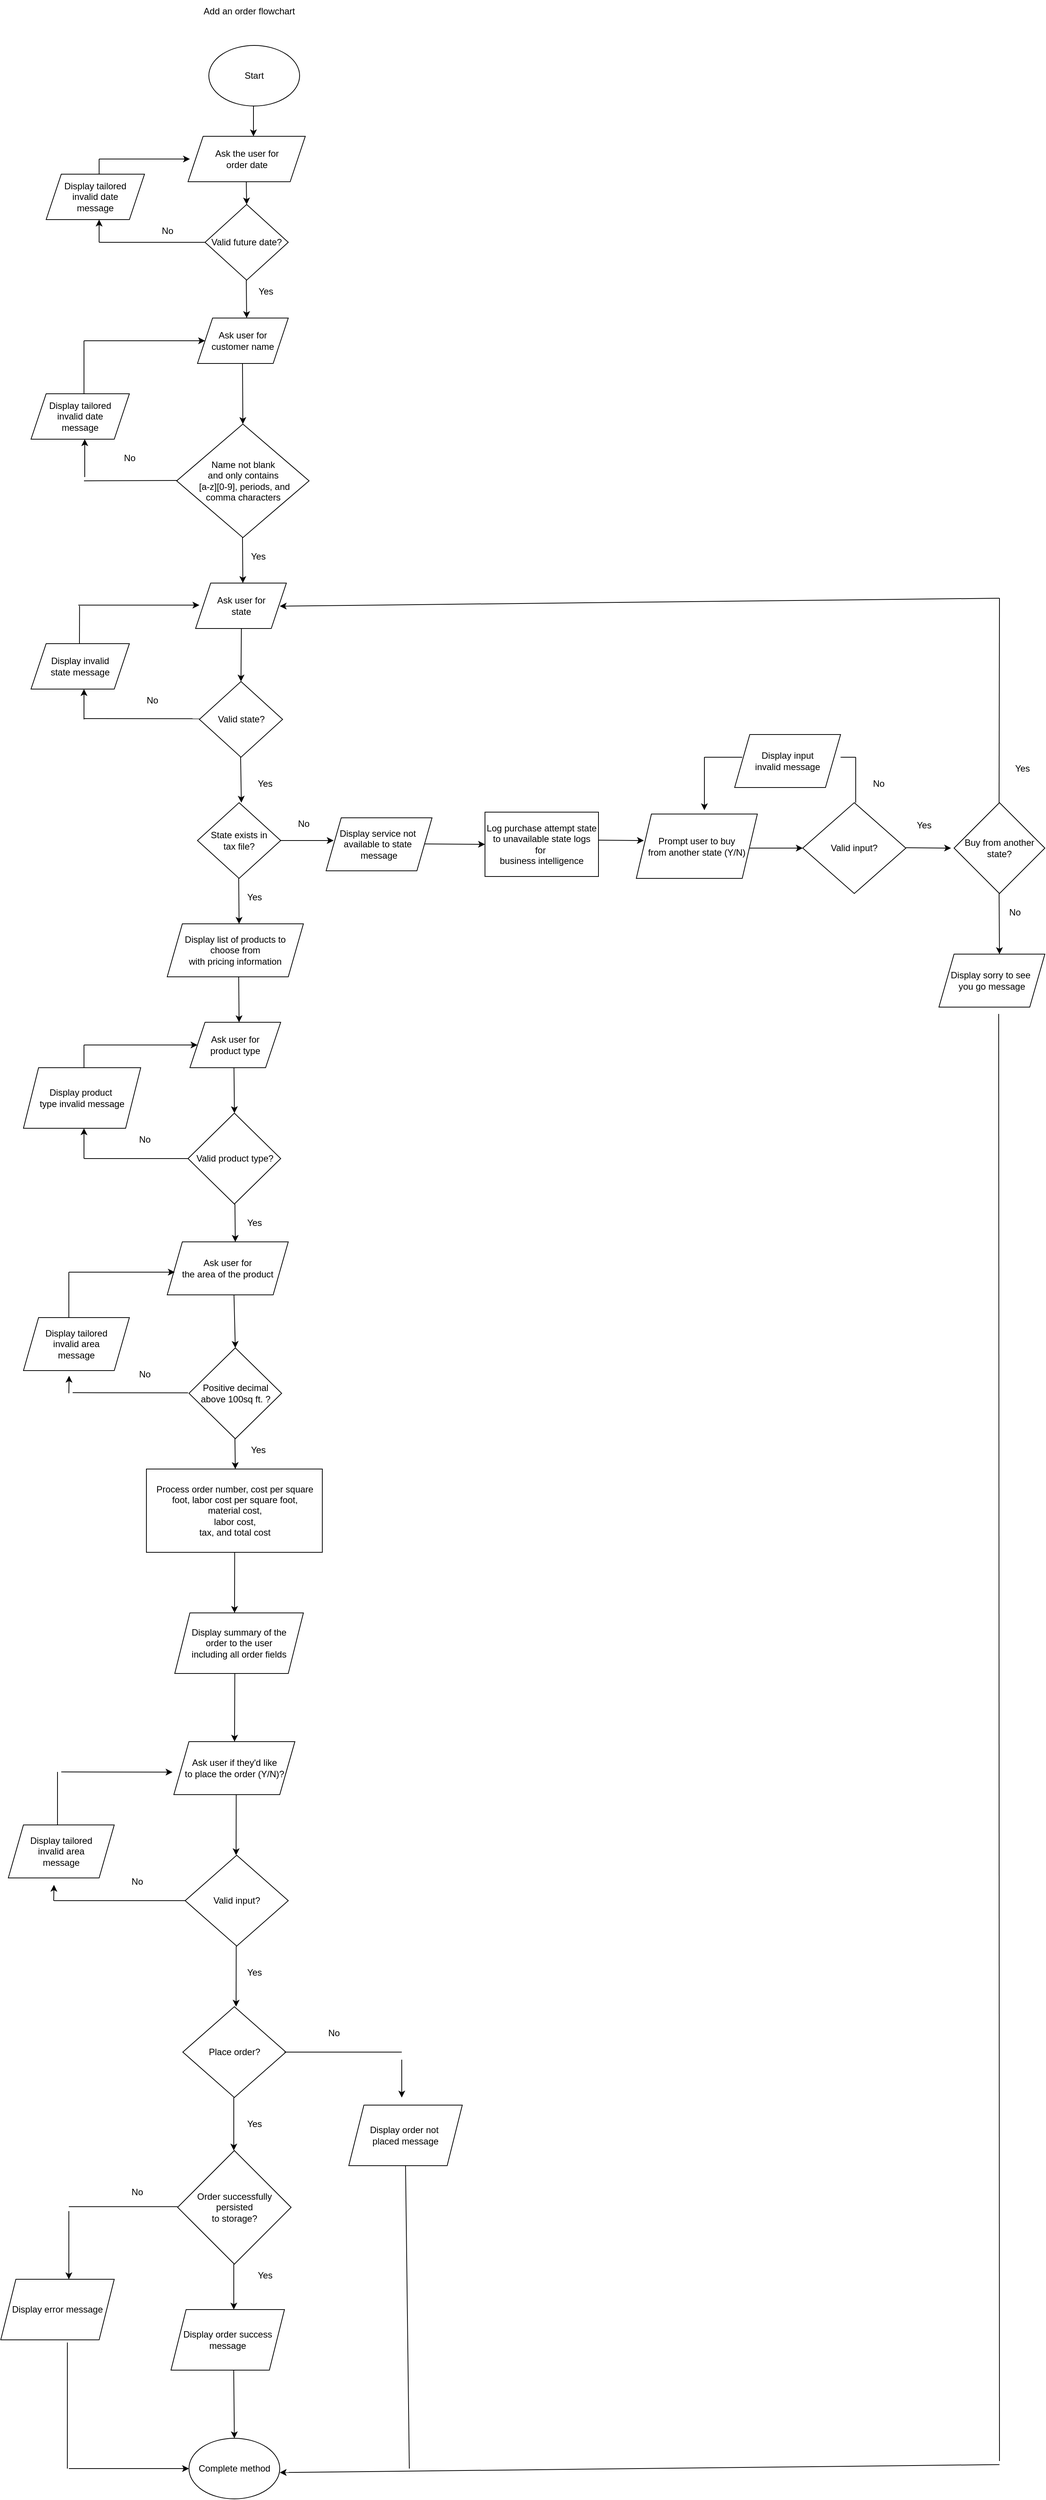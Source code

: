 <mxfile version="20.4.0" type="device"><diagram id="XY3Z_FSk_da82dgJYJ29" name="Page-1"><mxGraphModel dx="1703" dy="562" grid="1" gridSize="10" guides="1" tooltips="1" connect="1" arrows="1" fold="1" page="1" pageScale="1" pageWidth="850" pageHeight="1100" math="0" shadow="0"><root><mxCell id="0"/><mxCell id="1" parent="0"/><mxCell id="H8UbqSoGBRgiaVjpoBLS-1" value="Start" style="ellipse;whiteSpace=wrap;html=1;" parent="1" vertex="1"><mxGeometry x="365" y="160" width="120" height="80" as="geometry"/></mxCell><mxCell id="H8UbqSoGBRgiaVjpoBLS-2" value="Ask the user for &lt;br&gt;order date" style="shape=parallelogram;perimeter=parallelogramPerimeter;whiteSpace=wrap;html=1;fixedSize=1;" parent="1" vertex="1"><mxGeometry x="337.5" y="280" width="155" height="60" as="geometry"/></mxCell><mxCell id="H8UbqSoGBRgiaVjpoBLS-3" value="Valid future date?" style="rhombus;whiteSpace=wrap;html=1;" parent="1" vertex="1"><mxGeometry x="360" y="370" width="110" height="100" as="geometry"/></mxCell><mxCell id="H8UbqSoGBRgiaVjpoBLS-4" value="Display tailored&lt;br&gt;invalid date &lt;br&gt;message" style="shape=parallelogram;perimeter=parallelogramPerimeter;whiteSpace=wrap;html=1;fixedSize=1;" parent="1" vertex="1"><mxGeometry x="150" y="330" width="130" height="60" as="geometry"/></mxCell><mxCell id="H8UbqSoGBRgiaVjpoBLS-6" value="Ask user for &lt;br&gt;customer name" style="shape=parallelogram;perimeter=parallelogramPerimeter;whiteSpace=wrap;html=1;fixedSize=1;" parent="1" vertex="1"><mxGeometry x="350" y="520" width="120" height="60" as="geometry"/></mxCell><mxCell id="H8UbqSoGBRgiaVjpoBLS-9" value="" style="endArrow=classic;html=1;rounded=0;" parent="1" edge="1"><mxGeometry width="50" height="50" relative="1" as="geometry"><mxPoint x="424" y="240" as="sourcePoint"/><mxPoint x="424" y="280" as="targetPoint"/></mxGeometry></mxCell><mxCell id="H8UbqSoGBRgiaVjpoBLS-12" value="" style="endArrow=classic;html=1;rounded=0;" parent="1" edge="1"><mxGeometry width="50" height="50" relative="1" as="geometry"><mxPoint x="414.5" y="340" as="sourcePoint"/><mxPoint x="415" y="370" as="targetPoint"/></mxGeometry></mxCell><mxCell id="H8UbqSoGBRgiaVjpoBLS-13" value="" style="endArrow=classic;html=1;rounded=0;" parent="1" edge="1"><mxGeometry width="50" height="50" relative="1" as="geometry"><mxPoint x="414.5" y="470" as="sourcePoint"/><mxPoint x="415" y="520" as="targetPoint"/></mxGeometry></mxCell><mxCell id="H8UbqSoGBRgiaVjpoBLS-17" value="" style="endArrow=none;html=1;rounded=0;" parent="1" edge="1"><mxGeometry width="50" height="50" relative="1" as="geometry"><mxPoint x="220" y="420" as="sourcePoint"/><mxPoint x="360" y="420" as="targetPoint"/></mxGeometry></mxCell><mxCell id="H8UbqSoGBRgiaVjpoBLS-18" value="" style="endArrow=classic;html=1;rounded=0;" parent="1" edge="1"><mxGeometry width="50" height="50" relative="1" as="geometry"><mxPoint x="220" y="420" as="sourcePoint"/><mxPoint x="220" y="390" as="targetPoint"/></mxGeometry></mxCell><mxCell id="H8UbqSoGBRgiaVjpoBLS-19" value="" style="endArrow=none;html=1;rounded=0;" parent="1" edge="1"><mxGeometry width="50" height="50" relative="1" as="geometry"><mxPoint x="220" y="330" as="sourcePoint"/><mxPoint x="220" y="310" as="targetPoint"/></mxGeometry></mxCell><mxCell id="H8UbqSoGBRgiaVjpoBLS-20" value="" style="endArrow=classic;html=1;rounded=0;" parent="1" edge="1"><mxGeometry width="50" height="50" relative="1" as="geometry"><mxPoint x="220" y="310" as="sourcePoint"/><mxPoint x="340" y="310" as="targetPoint"/></mxGeometry></mxCell><mxCell id="H8UbqSoGBRgiaVjpoBLS-24" value="Yes" style="text;html=1;resizable=0;autosize=1;align=center;verticalAlign=middle;points=[];fillColor=none;strokeColor=none;rounded=0;" parent="1" vertex="1"><mxGeometry x="420" y="470" width="40" height="30" as="geometry"/></mxCell><mxCell id="H8UbqSoGBRgiaVjpoBLS-28" value="No" style="text;html=1;resizable=0;autosize=1;align=center;verticalAlign=middle;points=[];fillColor=none;strokeColor=none;rounded=0;" parent="1" vertex="1"><mxGeometry x="290" y="390" width="40" height="30" as="geometry"/></mxCell><mxCell id="H8UbqSoGBRgiaVjpoBLS-29" value="Add an order flowchart" style="text;html=1;resizable=0;autosize=1;align=center;verticalAlign=middle;points=[];fillColor=none;strokeColor=none;rounded=0;" parent="1" vertex="1"><mxGeometry x="347.5" y="100" width="140" height="30" as="geometry"/></mxCell><mxCell id="JC73mBTenOYnHEEid4eV-1" value="Name not blank &lt;br&gt;and only contains&lt;br&gt;&amp;nbsp;[a-z][0-9], periods, and &lt;br&gt;comma characters" style="rhombus;whiteSpace=wrap;html=1;" vertex="1" parent="1"><mxGeometry x="322.5" y="660" width="175" height="150" as="geometry"/></mxCell><mxCell id="JC73mBTenOYnHEEid4eV-2" value="Display tailored&lt;br&gt;invalid date &lt;br&gt;message" style="shape=parallelogram;perimeter=parallelogramPerimeter;whiteSpace=wrap;html=1;fixedSize=1;" vertex="1" parent="1"><mxGeometry x="130" y="620" width="130" height="60" as="geometry"/></mxCell><mxCell id="JC73mBTenOYnHEEid4eV-204" value="Ask user for &lt;br&gt;state" style="shape=parallelogram;perimeter=parallelogramPerimeter;whiteSpace=wrap;html=1;fixedSize=1;" vertex="1" parent="1"><mxGeometry x="347.5" y="870" width="120" height="60" as="geometry"/></mxCell><mxCell id="JC73mBTenOYnHEEid4eV-205" value="Valid state?" style="rhombus;whiteSpace=wrap;html=1;" vertex="1" parent="1"><mxGeometry x="352.5" y="1000" width="110" height="100" as="geometry"/></mxCell><mxCell id="JC73mBTenOYnHEEid4eV-206" value="Display invalid &lt;br&gt;state message" style="shape=parallelogram;perimeter=parallelogramPerimeter;whiteSpace=wrap;html=1;fixedSize=1;" vertex="1" parent="1"><mxGeometry x="130" y="950" width="130" height="60" as="geometry"/></mxCell><mxCell id="JC73mBTenOYnHEEid4eV-207" value="State exists in &lt;br&gt;tax file?" style="rhombus;whiteSpace=wrap;html=1;" vertex="1" parent="1"><mxGeometry x="350" y="1160" width="110" height="100" as="geometry"/></mxCell><mxCell id="JC73mBTenOYnHEEid4eV-208" value="Ask user for &lt;br&gt;product type" style="shape=parallelogram;perimeter=parallelogramPerimeter;whiteSpace=wrap;html=1;fixedSize=1;" vertex="1" parent="1"><mxGeometry x="340" y="1450" width="120" height="60" as="geometry"/></mxCell><mxCell id="JC73mBTenOYnHEEid4eV-209" value="Display list of products to &lt;br&gt;choose from&lt;br&gt;with pricing information" style="shape=parallelogram;perimeter=parallelogramPerimeter;whiteSpace=wrap;html=1;fixedSize=1;" vertex="1" parent="1"><mxGeometry x="310" y="1320" width="180" height="70" as="geometry"/></mxCell><mxCell id="JC73mBTenOYnHEEid4eV-210" value="Valid product type?" style="rhombus;whiteSpace=wrap;html=1;" vertex="1" parent="1"><mxGeometry x="337.5" y="1570" width="122.5" height="120" as="geometry"/></mxCell><mxCell id="JC73mBTenOYnHEEid4eV-211" value="Ask user for &lt;br&gt;the area of the product" style="shape=parallelogram;perimeter=parallelogramPerimeter;whiteSpace=wrap;html=1;fixedSize=1;" vertex="1" parent="1"><mxGeometry x="310" y="1740" width="160" height="70" as="geometry"/></mxCell><mxCell id="JC73mBTenOYnHEEid4eV-212" value="Positive decimal&lt;br&gt;above 100sq ft. ?" style="rhombus;whiteSpace=wrap;html=1;" vertex="1" parent="1"><mxGeometry x="338.75" y="1880" width="122.5" height="120" as="geometry"/></mxCell><mxCell id="JC73mBTenOYnHEEid4eV-213" value="Display tailored &lt;br&gt;invalid&amp;nbsp;area &lt;br&gt;message" style="shape=parallelogram;perimeter=parallelogramPerimeter;whiteSpace=wrap;html=1;fixedSize=1;" vertex="1" parent="1"><mxGeometry x="120" y="1840" width="140" height="70" as="geometry"/></mxCell><mxCell id="JC73mBTenOYnHEEid4eV-214" value="Process order number, cost per square foot, labor cost per square foot,&lt;br&gt;material cost,&lt;br&gt;labor cost,&lt;br&gt;tax, and total cost" style="rounded=0;whiteSpace=wrap;html=1;" vertex="1" parent="1"><mxGeometry x="282.5" y="2040" width="232.5" height="110" as="geometry"/></mxCell><mxCell id="JC73mBTenOYnHEEid4eV-215" value="Order successfully persisted &lt;br&gt;to storage?" style="rhombus;whiteSpace=wrap;html=1;" vertex="1" parent="1"><mxGeometry x="323.75" y="2940" width="150" height="150" as="geometry"/></mxCell><mxCell id="JC73mBTenOYnHEEid4eV-216" value="Display tailored &lt;br&gt;invalid&amp;nbsp;area &lt;br&gt;message" style="shape=parallelogram;perimeter=parallelogramPerimeter;whiteSpace=wrap;html=1;fixedSize=1;" vertex="1" parent="1"><mxGeometry x="100" y="2510" width="140" height="70" as="geometry"/></mxCell><mxCell id="JC73mBTenOYnHEEid4eV-217" value="Ask user if they'd like &lt;br&gt;to place the order (Y/N)?" style="shape=parallelogram;perimeter=parallelogramPerimeter;whiteSpace=wrap;html=1;fixedSize=1;" vertex="1" parent="1"><mxGeometry x="318.75" y="2400" width="160" height="70" as="geometry"/></mxCell><mxCell id="JC73mBTenOYnHEEid4eV-218" value="Display summary of the &lt;br&gt;order to the user &lt;br&gt;including all order fields" style="shape=parallelogram;perimeter=parallelogramPerimeter;whiteSpace=wrap;html=1;fixedSize=1;" vertex="1" parent="1"><mxGeometry x="320" y="2230" width="170" height="80" as="geometry"/></mxCell><mxCell id="JC73mBTenOYnHEEid4eV-219" value="Valid input?" style="rhombus;whiteSpace=wrap;html=1;" vertex="1" parent="1"><mxGeometry x="333.75" y="2550" width="136.25" height="120" as="geometry"/></mxCell><mxCell id="JC73mBTenOYnHEEid4eV-220" value="Place order?" style="rhombus;whiteSpace=wrap;html=1;" vertex="1" parent="1"><mxGeometry x="330.62" y="2750" width="136.25" height="120" as="geometry"/></mxCell><mxCell id="JC73mBTenOYnHEEid4eV-221" value="Display error message" style="shape=parallelogram;perimeter=parallelogramPerimeter;whiteSpace=wrap;html=1;fixedSize=1;" vertex="1" parent="1"><mxGeometry x="90" y="3110" width="150" height="80" as="geometry"/></mxCell><mxCell id="JC73mBTenOYnHEEid4eV-222" value="Display order success message" style="shape=parallelogram;perimeter=parallelogramPerimeter;whiteSpace=wrap;html=1;fixedSize=1;" vertex="1" parent="1"><mxGeometry x="315" y="3150" width="150" height="80" as="geometry"/></mxCell><mxCell id="JC73mBTenOYnHEEid4eV-223" value="Complete method" style="ellipse;whiteSpace=wrap;html=1;" vertex="1" parent="1"><mxGeometry x="338.75" y="3320" width="120" height="80" as="geometry"/></mxCell><mxCell id="JC73mBTenOYnHEEid4eV-225" value="" style="endArrow=classic;html=1;rounded=0;entryX=0.5;entryY=0;entryDx=0;entryDy=0;" edge="1" parent="1" target="JC73mBTenOYnHEEid4eV-1"><mxGeometry width="50" height="50" relative="1" as="geometry"><mxPoint x="409.5" y="580" as="sourcePoint"/><mxPoint x="410" y="630" as="targetPoint"/></mxGeometry></mxCell><mxCell id="JC73mBTenOYnHEEid4eV-226" value="" style="endArrow=classic;html=1;rounded=0;" edge="1" parent="1"><mxGeometry width="50" height="50" relative="1" as="geometry"><mxPoint x="409.5" y="810" as="sourcePoint"/><mxPoint x="410" y="870" as="targetPoint"/></mxGeometry></mxCell><mxCell id="JC73mBTenOYnHEEid4eV-227" value="" style="endArrow=classic;html=1;rounded=0;entryX=0.5;entryY=0;entryDx=0;entryDy=0;" edge="1" parent="1"><mxGeometry width="50" height="50" relative="1" as="geometry"><mxPoint x="408" y="930" as="sourcePoint"/><mxPoint x="407.5" y="1000" as="targetPoint"/></mxGeometry></mxCell><mxCell id="JC73mBTenOYnHEEid4eV-228" value="" style="endArrow=classic;html=1;rounded=0;" edge="1" parent="1"><mxGeometry width="50" height="50" relative="1" as="geometry"><mxPoint x="407" y="1100" as="sourcePoint"/><mxPoint x="408" y="1160" as="targetPoint"/></mxGeometry></mxCell><mxCell id="JC73mBTenOYnHEEid4eV-229" value="" style="endArrow=classic;html=1;rounded=0;" edge="1" parent="1"><mxGeometry width="50" height="50" relative="1" as="geometry"><mxPoint x="404.5" y="1260" as="sourcePoint"/><mxPoint x="405" y="1320" as="targetPoint"/></mxGeometry></mxCell><mxCell id="JC73mBTenOYnHEEid4eV-230" value="" style="endArrow=classic;html=1;rounded=0;" edge="1" parent="1"><mxGeometry width="50" height="50" relative="1" as="geometry"><mxPoint x="404.5" y="1390" as="sourcePoint"/><mxPoint x="405" y="1450" as="targetPoint"/></mxGeometry></mxCell><mxCell id="JC73mBTenOYnHEEid4eV-231" value="" style="endArrow=classic;html=1;rounded=0;" edge="1" parent="1"><mxGeometry width="50" height="50" relative="1" as="geometry"><mxPoint x="398.24" y="1510" as="sourcePoint"/><mxPoint x="398.86" y="1570" as="targetPoint"/></mxGeometry></mxCell><mxCell id="JC73mBTenOYnHEEid4eV-232" value="" style="endArrow=classic;html=1;rounded=0;" edge="1" parent="1"><mxGeometry width="50" height="50" relative="1" as="geometry"><mxPoint x="399.5" y="1690" as="sourcePoint"/><mxPoint x="400" y="1740" as="targetPoint"/></mxGeometry></mxCell><mxCell id="JC73mBTenOYnHEEid4eV-233" value="" style="endArrow=classic;html=1;rounded=0;entryX=0.5;entryY=0;entryDx=0;entryDy=0;" edge="1" parent="1" target="JC73mBTenOYnHEEid4eV-212"><mxGeometry width="50" height="50" relative="1" as="geometry"><mxPoint x="398.25" y="1810" as="sourcePoint"/><mxPoint x="398.75" y="1860" as="targetPoint"/></mxGeometry></mxCell><mxCell id="JC73mBTenOYnHEEid4eV-234" value="" style="endArrow=classic;html=1;rounded=0;" edge="1" parent="1"><mxGeometry width="50" height="50" relative="1" as="geometry"><mxPoint x="399.5" y="2000" as="sourcePoint"/><mxPoint x="400" y="2040" as="targetPoint"/></mxGeometry></mxCell><mxCell id="JC73mBTenOYnHEEid4eV-235" value="" style="endArrow=none;html=1;rounded=0;" edge="1" parent="1"><mxGeometry width="50" height="50" relative="1" as="geometry"><mxPoint x="200" y="735" as="sourcePoint"/><mxPoint x="323.75" y="734.5" as="targetPoint"/></mxGeometry></mxCell><mxCell id="JC73mBTenOYnHEEid4eV-236" value="" style="endArrow=classic;html=1;rounded=0;" edge="1" parent="1"><mxGeometry width="50" height="50" relative="1" as="geometry"><mxPoint x="200" y="550" as="sourcePoint"/><mxPoint x="360" y="550" as="targetPoint"/></mxGeometry></mxCell><mxCell id="JC73mBTenOYnHEEid4eV-237" value="" style="endArrow=classic;html=1;rounded=0;" edge="1" parent="1"><mxGeometry width="50" height="50" relative="1" as="geometry"><mxPoint x="201" y="730" as="sourcePoint"/><mxPoint x="201" y="680" as="targetPoint"/></mxGeometry></mxCell><mxCell id="JC73mBTenOYnHEEid4eV-238" value="" style="endArrow=none;html=1;rounded=0;" edge="1" parent="1"><mxGeometry width="50" height="50" relative="1" as="geometry"><mxPoint x="200" y="620" as="sourcePoint"/><mxPoint x="200" y="550" as="targetPoint"/></mxGeometry></mxCell><mxCell id="JC73mBTenOYnHEEid4eV-239" value="Display service not&amp;nbsp;&lt;br&gt;available to state&amp;nbsp;&lt;br&gt;message" style="shape=parallelogram;perimeter=parallelogramPerimeter;whiteSpace=wrap;html=1;fixedSize=1;" vertex="1" parent="1"><mxGeometry x="520" y="1180" width="140" height="70" as="geometry"/></mxCell><mxCell id="JC73mBTenOYnHEEid4eV-240" value="Buy from another state?" style="rhombus;whiteSpace=wrap;html=1;" vertex="1" parent="1"><mxGeometry x="1350" y="1160" width="120" height="120" as="geometry"/></mxCell><mxCell id="JC73mBTenOYnHEEid4eV-241" value="Prompt user to buy &lt;br&gt;from another state (Y/N)" style="shape=parallelogram;perimeter=parallelogramPerimeter;whiteSpace=wrap;html=1;fixedSize=1;" vertex="1" parent="1"><mxGeometry x="930" y="1175" width="160" height="85" as="geometry"/></mxCell><mxCell id="JC73mBTenOYnHEEid4eV-242" value="Log purchase attempt state to unavailable state logs for&amp;nbsp;&lt;br&gt;business intelligence" style="rounded=0;whiteSpace=wrap;html=1;" vertex="1" parent="1"><mxGeometry x="730" y="1172.5" width="150" height="85" as="geometry"/></mxCell><mxCell id="JC73mBTenOYnHEEid4eV-243" value="Valid input?" style="rhombus;whiteSpace=wrap;html=1;" vertex="1" parent="1"><mxGeometry x="1150" y="1160" width="136.25" height="120" as="geometry"/></mxCell><mxCell id="JC73mBTenOYnHEEid4eV-244" value="" style="endArrow=classic;html=1;rounded=0;" edge="1" parent="1"><mxGeometry width="50" height="50" relative="1" as="geometry"><mxPoint x="459" y="1210" as="sourcePoint"/><mxPoint x="530" y="1210" as="targetPoint"/></mxGeometry></mxCell><mxCell id="JC73mBTenOYnHEEid4eV-245" value="" style="endArrow=classic;html=1;rounded=0;" edge="1" parent="1"><mxGeometry width="50" height="50" relative="1" as="geometry"><mxPoint x="650" y="1214.5" as="sourcePoint"/><mxPoint x="730" y="1215" as="targetPoint"/></mxGeometry></mxCell><mxCell id="JC73mBTenOYnHEEid4eV-248" value="" style="endArrow=classic;html=1;rounded=0;" edge="1" parent="1"><mxGeometry width="50" height="50" relative="1" as="geometry"><mxPoint x="880" y="1209.5" as="sourcePoint"/><mxPoint x="940" y="1210" as="targetPoint"/></mxGeometry></mxCell><mxCell id="JC73mBTenOYnHEEid4eV-249" value="" style="endArrow=classic;html=1;rounded=0;" edge="1" parent="1"><mxGeometry width="50" height="50" relative="1" as="geometry"><mxPoint x="1080" y="1220" as="sourcePoint"/><mxPoint x="1150" y="1220" as="targetPoint"/></mxGeometry></mxCell><mxCell id="JC73mBTenOYnHEEid4eV-250" value="" style="endArrow=classic;html=1;rounded=0;" edge="1" parent="1"><mxGeometry width="50" height="50" relative="1" as="geometry"><mxPoint x="1286.25" y="1219.5" as="sourcePoint"/><mxPoint x="1346" y="1220" as="targetPoint"/></mxGeometry></mxCell><mxCell id="JC73mBTenOYnHEEid4eV-251" value="" style="endArrow=none;html=1;rounded=0;" edge="1" parent="1"><mxGeometry width="50" height="50" relative="1" as="geometry"><mxPoint x="1220" y="1160" as="sourcePoint"/><mxPoint x="1220" y="1100" as="targetPoint"/></mxGeometry></mxCell><mxCell id="JC73mBTenOYnHEEid4eV-252" value="" style="endArrow=none;html=1;rounded=0;" edge="1" parent="1"><mxGeometry width="50" height="50" relative="1" as="geometry"><mxPoint x="1020" y="1100" as="sourcePoint"/><mxPoint x="1070" y="1100" as="targetPoint"/></mxGeometry></mxCell><mxCell id="JC73mBTenOYnHEEid4eV-255" value="" style="endArrow=classic;html=1;rounded=0;" edge="1" parent="1"><mxGeometry width="50" height="50" relative="1" as="geometry"><mxPoint x="1020" y="1100" as="sourcePoint"/><mxPoint x="1020" y="1170" as="targetPoint"/></mxGeometry></mxCell><mxCell id="JC73mBTenOYnHEEid4eV-256" value="" style="endArrow=none;html=1;rounded=0;" edge="1" parent="1"><mxGeometry width="50" height="50" relative="1" as="geometry"><mxPoint x="1409.5" y="1160" as="sourcePoint"/><mxPoint x="1410" y="890" as="targetPoint"/></mxGeometry></mxCell><mxCell id="JC73mBTenOYnHEEid4eV-257" value="" style="endArrow=classic;html=1;rounded=0;" edge="1" parent="1"><mxGeometry width="50" height="50" relative="1" as="geometry"><mxPoint x="1410" y="890" as="sourcePoint"/><mxPoint x="458.75" y="900.5" as="targetPoint"/></mxGeometry></mxCell><mxCell id="JC73mBTenOYnHEEid4eV-258" value="" style="endArrow=none;html=1;rounded=0;entryX=0.564;entryY=1.129;entryDx=0;entryDy=0;entryPerimeter=0;" edge="1" parent="1" target="JC73mBTenOYnHEEid4eV-260"><mxGeometry width="50" height="50" relative="1" as="geometry"><mxPoint x="1410" y="3350" as="sourcePoint"/><mxPoint x="1410" y="1530" as="targetPoint"/></mxGeometry></mxCell><mxCell id="JC73mBTenOYnHEEid4eV-259" value="" style="endArrow=classic;html=1;rounded=0;" edge="1" parent="1"><mxGeometry width="50" height="50" relative="1" as="geometry"><mxPoint x="1410" y="3354.75" as="sourcePoint"/><mxPoint x="458.75" y="3365.25" as="targetPoint"/></mxGeometry></mxCell><mxCell id="JC73mBTenOYnHEEid4eV-260" value="Display sorry to see&amp;nbsp;&lt;br&gt;you go message" style="shape=parallelogram;perimeter=parallelogramPerimeter;whiteSpace=wrap;html=1;fixedSize=1;" vertex="1" parent="1"><mxGeometry x="1330" y="1360" width="140" height="70" as="geometry"/></mxCell><mxCell id="JC73mBTenOYnHEEid4eV-262" value="" style="endArrow=classic;html=1;rounded=0;" edge="1" parent="1"><mxGeometry width="50" height="50" relative="1" as="geometry"><mxPoint x="1409.5" y="1280" as="sourcePoint"/><mxPoint x="1410" y="1360" as="targetPoint"/></mxGeometry></mxCell><mxCell id="JC73mBTenOYnHEEid4eV-263" value="" style="endArrow=classic;html=1;rounded=0;" edge="1" parent="1"><mxGeometry width="50" height="50" relative="1" as="geometry"><mxPoint x="399.17" y="2150" as="sourcePoint"/><mxPoint x="399" y="2230" as="targetPoint"/></mxGeometry></mxCell><mxCell id="JC73mBTenOYnHEEid4eV-266" value="" style="endArrow=classic;html=1;rounded=0;" edge="1" parent="1"><mxGeometry width="50" height="50" relative="1" as="geometry"><mxPoint x="399.34" y="2310" as="sourcePoint"/><mxPoint x="399" y="2400" as="targetPoint"/></mxGeometry></mxCell><mxCell id="JC73mBTenOYnHEEid4eV-268" value="" style="endArrow=classic;html=1;rounded=0;" edge="1" parent="1"><mxGeometry width="50" height="50" relative="1" as="geometry"><mxPoint x="401.21" y="2470" as="sourcePoint"/><mxPoint x="401.04" y="2550" as="targetPoint"/></mxGeometry></mxCell><mxCell id="JC73mBTenOYnHEEid4eV-269" value="" style="endArrow=classic;html=1;rounded=0;" edge="1" parent="1"><mxGeometry width="50" height="50" relative="1" as="geometry"><mxPoint x="401.21" y="2670" as="sourcePoint"/><mxPoint x="401.04" y="2750" as="targetPoint"/></mxGeometry></mxCell><mxCell id="JC73mBTenOYnHEEid4eV-271" value="" style="endArrow=classic;html=1;rounded=0;" edge="1" parent="1"><mxGeometry width="50" height="50" relative="1" as="geometry"><mxPoint x="398" y="2870" as="sourcePoint"/><mxPoint x="398" y="2940" as="targetPoint"/></mxGeometry></mxCell><mxCell id="JC73mBTenOYnHEEid4eV-272" value="" style="endArrow=classic;html=1;rounded=0;" edge="1" parent="1"><mxGeometry width="50" height="50" relative="1" as="geometry"><mxPoint x="398" y="3090" as="sourcePoint"/><mxPoint x="398" y="3150" as="targetPoint"/></mxGeometry></mxCell><mxCell id="JC73mBTenOYnHEEid4eV-274" value="" style="endArrow=classic;html=1;rounded=0;entryX=0.5;entryY=0;entryDx=0;entryDy=0;" edge="1" parent="1" target="JC73mBTenOYnHEEid4eV-223"><mxGeometry width="50" height="50" relative="1" as="geometry"><mxPoint x="397.91" y="3230" as="sourcePoint"/><mxPoint x="397.91" y="3290" as="targetPoint"/></mxGeometry></mxCell><mxCell id="JC73mBTenOYnHEEid4eV-275" value="" style="endArrow=none;html=1;rounded=0;" edge="1" parent="1"><mxGeometry width="50" height="50" relative="1" as="geometry"><mxPoint x="200" y="1049" as="sourcePoint"/><mxPoint x="352.5" y="1049.17" as="targetPoint"/></mxGeometry></mxCell><mxCell id="JC73mBTenOYnHEEid4eV-276" value="" style="endArrow=classic;html=1;rounded=0;" edge="1" parent="1"><mxGeometry width="50" height="50" relative="1" as="geometry"><mxPoint x="200" y="1050" as="sourcePoint"/><mxPoint x="200.0" y="1010" as="targetPoint"/></mxGeometry></mxCell><mxCell id="JC73mBTenOYnHEEid4eV-277" value="" style="endArrow=classic;html=1;rounded=0;" edge="1" parent="1"><mxGeometry width="50" height="50" relative="1" as="geometry"><mxPoint x="192.5" y="899.17" as="sourcePoint"/><mxPoint x="352.5" y="899.17" as="targetPoint"/></mxGeometry></mxCell><mxCell id="JC73mBTenOYnHEEid4eV-278" value="" style="endArrow=none;html=1;rounded=0;" edge="1" parent="1"><mxGeometry width="50" height="50" relative="1" as="geometry"><mxPoint x="194" y="950" as="sourcePoint"/><mxPoint x="194.17" y="900" as="targetPoint"/></mxGeometry></mxCell><mxCell id="JC73mBTenOYnHEEid4eV-279" value="" style="endArrow=none;html=1;rounded=0;" edge="1" parent="1"><mxGeometry width="50" height="50" relative="1" as="geometry"><mxPoint x="185" y="1939.17" as="sourcePoint"/><mxPoint x="337.5" y="1939.34" as="targetPoint"/></mxGeometry></mxCell><mxCell id="JC73mBTenOYnHEEid4eV-281" value="" style="endArrow=classic;html=1;rounded=0;entryX=0.431;entryY=1.098;entryDx=0;entryDy=0;entryPerimeter=0;" edge="1" parent="1" target="JC73mBTenOYnHEEid4eV-213"><mxGeometry width="50" height="50" relative="1" as="geometry"><mxPoint x="180" y="1940" as="sourcePoint"/><mxPoint x="230" y="1890" as="targetPoint"/></mxGeometry></mxCell><mxCell id="JC73mBTenOYnHEEid4eV-282" value="" style="endArrow=none;html=1;rounded=0;" edge="1" parent="1"><mxGeometry width="50" height="50" relative="1" as="geometry"><mxPoint x="180" y="1840" as="sourcePoint"/><mxPoint x="180" y="1780" as="targetPoint"/></mxGeometry></mxCell><mxCell id="JC73mBTenOYnHEEid4eV-283" value="" style="endArrow=classic;html=1;rounded=0;" edge="1" parent="1"><mxGeometry width="50" height="50" relative="1" as="geometry"><mxPoint x="180" y="1780" as="sourcePoint"/><mxPoint x="320" y="1780" as="targetPoint"/></mxGeometry></mxCell><mxCell id="JC73mBTenOYnHEEid4eV-284" value="" style="endArrow=none;html=1;rounded=0;entryX=0;entryY=0.5;entryDx=0;entryDy=0;" edge="1" parent="1" target="JC73mBTenOYnHEEid4eV-219"><mxGeometry width="50" height="50" relative="1" as="geometry"><mxPoint x="160" y="2610" as="sourcePoint"/><mxPoint x="710" y="2590" as="targetPoint"/></mxGeometry></mxCell><mxCell id="JC73mBTenOYnHEEid4eV-285" value="" style="endArrow=classic;html=1;rounded=0;entryX=0.431;entryY=1.13;entryDx=0;entryDy=0;entryPerimeter=0;" edge="1" parent="1" target="JC73mBTenOYnHEEid4eV-216"><mxGeometry width="50" height="50" relative="1" as="geometry"><mxPoint x="160" y="2610" as="sourcePoint"/><mxPoint x="700" y="2530" as="targetPoint"/></mxGeometry></mxCell><mxCell id="JC73mBTenOYnHEEid4eV-286" value="" style="endArrow=none;html=1;rounded=0;" edge="1" parent="1"><mxGeometry width="50" height="50" relative="1" as="geometry"><mxPoint x="165" y="2510" as="sourcePoint"/><mxPoint x="165" y="2440" as="targetPoint"/></mxGeometry></mxCell><mxCell id="JC73mBTenOYnHEEid4eV-287" value="" style="endArrow=classic;html=1;rounded=0;entryX=-0.011;entryY=0.575;entryDx=0;entryDy=0;entryPerimeter=0;" edge="1" parent="1" target="JC73mBTenOYnHEEid4eV-217"><mxGeometry width="50" height="50" relative="1" as="geometry"><mxPoint x="170" y="2440" as="sourcePoint"/><mxPoint x="330" y="2440" as="targetPoint"/></mxGeometry></mxCell><mxCell id="JC73mBTenOYnHEEid4eV-288" value="" style="endArrow=none;html=1;rounded=0;" edge="1" parent="1"><mxGeometry width="50" height="50" relative="1" as="geometry"><mxPoint x="323.75" y="3014.17" as="sourcePoint"/><mxPoint x="180" y="3014.17" as="targetPoint"/></mxGeometry></mxCell><mxCell id="JC73mBTenOYnHEEid4eV-292" value="Yes" style="text;html=1;resizable=0;autosize=1;align=center;verticalAlign=middle;points=[];fillColor=none;strokeColor=none;rounded=0;" vertex="1" parent="1"><mxGeometry x="410" y="820" width="40" height="30" as="geometry"/></mxCell><mxCell id="JC73mBTenOYnHEEid4eV-293" value="No" style="text;html=1;resizable=0;autosize=1;align=center;verticalAlign=middle;points=[];fillColor=none;strokeColor=none;rounded=0;" vertex="1" parent="1"><mxGeometry x="240" y="690" width="40" height="30" as="geometry"/></mxCell><mxCell id="JC73mBTenOYnHEEid4eV-294" value="Yes" style="text;html=1;resizable=0;autosize=1;align=center;verticalAlign=middle;points=[];fillColor=none;strokeColor=none;rounded=0;" vertex="1" parent="1"><mxGeometry x="418.75" y="1120" width="40" height="30" as="geometry"/></mxCell><mxCell id="JC73mBTenOYnHEEid4eV-300" value="No" style="text;html=1;resizable=0;autosize=1;align=center;verticalAlign=middle;points=[];fillColor=none;strokeColor=none;rounded=0;" vertex="1" parent="1"><mxGeometry x="270" y="1010" width="40" height="30" as="geometry"/></mxCell><mxCell id="JC73mBTenOYnHEEid4eV-302" value="Yes" style="text;html=1;resizable=0;autosize=1;align=center;verticalAlign=middle;points=[];fillColor=none;strokeColor=none;rounded=0;" vertex="1" parent="1"><mxGeometry x="405" y="1270" width="40" height="30" as="geometry"/></mxCell><mxCell id="JC73mBTenOYnHEEid4eV-303" value="No" style="text;html=1;resizable=0;autosize=1;align=center;verticalAlign=middle;points=[];fillColor=none;strokeColor=none;rounded=0;" vertex="1" parent="1"><mxGeometry x="470" y="1172.5" width="40" height="30" as="geometry"/></mxCell><mxCell id="JC73mBTenOYnHEEid4eV-305" value="Yes" style="text;html=1;resizable=0;autosize=1;align=center;verticalAlign=middle;points=[];fillColor=none;strokeColor=none;rounded=0;" vertex="1" parent="1"><mxGeometry x="1290" y="1175" width="40" height="30" as="geometry"/></mxCell><mxCell id="JC73mBTenOYnHEEid4eV-306" value="No" style="text;html=1;resizable=0;autosize=1;align=center;verticalAlign=middle;points=[];fillColor=none;strokeColor=none;rounded=0;" vertex="1" parent="1"><mxGeometry x="1230" y="1120" width="40" height="30" as="geometry"/></mxCell><mxCell id="JC73mBTenOYnHEEid4eV-307" value="Yes" style="text;html=1;resizable=0;autosize=1;align=center;verticalAlign=middle;points=[];fillColor=none;strokeColor=none;rounded=0;" vertex="1" parent="1"><mxGeometry x="1420" y="1100" width="40" height="30" as="geometry"/></mxCell><mxCell id="JC73mBTenOYnHEEid4eV-308" value="No" style="text;html=1;resizable=0;autosize=1;align=center;verticalAlign=middle;points=[];fillColor=none;strokeColor=none;rounded=0;" vertex="1" parent="1"><mxGeometry x="1410" y="1290" width="40" height="30" as="geometry"/></mxCell><mxCell id="JC73mBTenOYnHEEid4eV-309" value="Yes" style="text;html=1;resizable=0;autosize=1;align=center;verticalAlign=middle;points=[];fillColor=none;strokeColor=none;rounded=0;" vertex="1" parent="1"><mxGeometry x="405" y="1700" width="40" height="30" as="geometry"/></mxCell><mxCell id="JC73mBTenOYnHEEid4eV-310" value="Yes" style="text;html=1;resizable=0;autosize=1;align=center;verticalAlign=middle;points=[];fillColor=none;strokeColor=none;rounded=0;" vertex="1" parent="1"><mxGeometry x="410" y="2000" width="40" height="30" as="geometry"/></mxCell><mxCell id="JC73mBTenOYnHEEid4eV-311" value="No" style="text;html=1;resizable=0;autosize=1;align=center;verticalAlign=middle;points=[];fillColor=none;strokeColor=none;rounded=0;" vertex="1" parent="1"><mxGeometry x="260" y="1900" width="40" height="30" as="geometry"/></mxCell><mxCell id="JC73mBTenOYnHEEid4eV-312" value="Yes" style="text;html=1;resizable=0;autosize=1;align=center;verticalAlign=middle;points=[];fillColor=none;strokeColor=none;rounded=0;" vertex="1" parent="1"><mxGeometry x="405" y="2690" width="40" height="30" as="geometry"/></mxCell><mxCell id="JC73mBTenOYnHEEid4eV-313" value="No" style="text;html=1;resizable=0;autosize=1;align=center;verticalAlign=middle;points=[];fillColor=none;strokeColor=none;rounded=0;" vertex="1" parent="1"><mxGeometry x="250" y="2570" width="40" height="30" as="geometry"/></mxCell><mxCell id="JC73mBTenOYnHEEid4eV-314" value="Yes" style="text;html=1;resizable=0;autosize=1;align=center;verticalAlign=middle;points=[];fillColor=none;strokeColor=none;rounded=0;" vertex="1" parent="1"><mxGeometry x="405" y="2890" width="40" height="30" as="geometry"/></mxCell><mxCell id="JC73mBTenOYnHEEid4eV-315" value="Yes" style="text;html=1;resizable=0;autosize=1;align=center;verticalAlign=middle;points=[];fillColor=none;strokeColor=none;rounded=0;" vertex="1" parent="1"><mxGeometry x="418.75" y="3090" width="40" height="30" as="geometry"/></mxCell><mxCell id="JC73mBTenOYnHEEid4eV-316" value="No" style="text;html=1;resizable=0;autosize=1;align=center;verticalAlign=middle;points=[];fillColor=none;strokeColor=none;rounded=0;" vertex="1" parent="1"><mxGeometry x="250" y="2980" width="40" height="30" as="geometry"/></mxCell><mxCell id="JC73mBTenOYnHEEid4eV-317" value="" style="endArrow=none;html=1;rounded=0;" edge="1" parent="1"><mxGeometry width="50" height="50" relative="1" as="geometry"><mxPoint x="465" y="2810" as="sourcePoint"/><mxPoint x="620" y="2810" as="targetPoint"/></mxGeometry></mxCell><mxCell id="JC73mBTenOYnHEEid4eV-318" value="Display order not&amp;nbsp;&lt;br&gt;placed message" style="shape=parallelogram;perimeter=parallelogramPerimeter;whiteSpace=wrap;html=1;fixedSize=1;" vertex="1" parent="1"><mxGeometry x="550" y="2880" width="150" height="80" as="geometry"/></mxCell><mxCell id="JC73mBTenOYnHEEid4eV-319" value="" style="endArrow=classic;html=1;rounded=0;" edge="1" parent="1"><mxGeometry width="50" height="50" relative="1" as="geometry"><mxPoint x="620" y="2820" as="sourcePoint"/><mxPoint x="620" y="2870" as="targetPoint"/></mxGeometry></mxCell><mxCell id="JC73mBTenOYnHEEid4eV-321" value="" style="endArrow=none;html=1;rounded=0;entryX=0.5;entryY=1;entryDx=0;entryDy=0;" edge="1" parent="1" target="JC73mBTenOYnHEEid4eV-318"><mxGeometry width="50" height="50" relative="1" as="geometry"><mxPoint x="630" y="3360" as="sourcePoint"/><mxPoint x="510" y="3160" as="targetPoint"/></mxGeometry></mxCell><mxCell id="JC73mBTenOYnHEEid4eV-322" value="Display product&amp;nbsp;&lt;br&gt;type invalid message" style="shape=parallelogram;perimeter=parallelogramPerimeter;whiteSpace=wrap;html=1;fixedSize=1;" vertex="1" parent="1"><mxGeometry x="120" y="1510" width="155" height="80" as="geometry"/></mxCell><mxCell id="JC73mBTenOYnHEEid4eV-323" value="" style="endArrow=none;html=1;rounded=0;entryX=0;entryY=0.5;entryDx=0;entryDy=0;" edge="1" parent="1" target="JC73mBTenOYnHEEid4eV-210"><mxGeometry width="50" height="50" relative="1" as="geometry"><mxPoint x="200" y="1630" as="sourcePoint"/><mxPoint x="510" y="1640" as="targetPoint"/></mxGeometry></mxCell><mxCell id="JC73mBTenOYnHEEid4eV-324" value="" style="endArrow=classic;html=1;rounded=0;" edge="1" parent="1"><mxGeometry width="50" height="50" relative="1" as="geometry"><mxPoint x="200" y="1630" as="sourcePoint"/><mxPoint x="200" y="1590" as="targetPoint"/></mxGeometry></mxCell><mxCell id="JC73mBTenOYnHEEid4eV-325" value="" style="endArrow=none;html=1;rounded=0;" edge="1" parent="1"><mxGeometry width="50" height="50" relative="1" as="geometry"><mxPoint x="200" y="1510" as="sourcePoint"/><mxPoint x="200" y="1480" as="targetPoint"/></mxGeometry></mxCell><mxCell id="JC73mBTenOYnHEEid4eV-326" value="" style="endArrow=classic;html=1;rounded=0;entryX=0;entryY=0.5;entryDx=0;entryDy=0;" edge="1" parent="1" target="JC73mBTenOYnHEEid4eV-208"><mxGeometry width="50" height="50" relative="1" as="geometry"><mxPoint x="200" y="1480" as="sourcePoint"/><mxPoint x="510" y="1600" as="targetPoint"/></mxGeometry></mxCell><mxCell id="JC73mBTenOYnHEEid4eV-327" value="No" style="text;html=1;resizable=0;autosize=1;align=center;verticalAlign=middle;points=[];fillColor=none;strokeColor=none;rounded=0;" vertex="1" parent="1"><mxGeometry x="260" y="1590" width="40" height="30" as="geometry"/></mxCell><mxCell id="JC73mBTenOYnHEEid4eV-328" value="Display input invalid&amp;nbsp;message" style="shape=parallelogram;perimeter=parallelogramPerimeter;whiteSpace=wrap;html=1;fixedSize=1;" vertex="1" parent="1"><mxGeometry x="1060" y="1070" width="140" height="70" as="geometry"/></mxCell><mxCell id="JC73mBTenOYnHEEid4eV-329" value="" style="endArrow=none;html=1;rounded=0;" edge="1" parent="1"><mxGeometry width="50" height="50" relative="1" as="geometry"><mxPoint x="1200" y="1100" as="sourcePoint"/><mxPoint x="1220" y="1100" as="targetPoint"/></mxGeometry></mxCell><mxCell id="JC73mBTenOYnHEEid4eV-330" value="No" style="text;html=1;resizable=0;autosize=1;align=center;verticalAlign=middle;points=[];fillColor=none;strokeColor=none;rounded=0;" vertex="1" parent="1"><mxGeometry x="510" y="2770" width="40" height="30" as="geometry"/></mxCell><mxCell id="JC73mBTenOYnHEEid4eV-332" value="" style="endArrow=classic;html=1;rounded=0;entryX=0.6;entryY=0;entryDx=0;entryDy=0;entryPerimeter=0;" edge="1" parent="1" target="JC73mBTenOYnHEEid4eV-221"><mxGeometry width="50" height="50" relative="1" as="geometry"><mxPoint x="180" y="3020" as="sourcePoint"/><mxPoint x="180" y="3070" as="targetPoint"/></mxGeometry></mxCell><mxCell id="JC73mBTenOYnHEEid4eV-333" value="" style="endArrow=none;html=1;rounded=0;exitX=0.587;exitY=1.044;exitDx=0;exitDy=0;exitPerimeter=0;" edge="1" parent="1" source="JC73mBTenOYnHEEid4eV-221"><mxGeometry width="50" height="50" relative="1" as="geometry"><mxPoint x="710" y="3290" as="sourcePoint"/><mxPoint x="178" y="3360" as="targetPoint"/></mxGeometry></mxCell><mxCell id="JC73mBTenOYnHEEid4eV-334" value="" style="endArrow=classic;html=1;rounded=0;entryX=0;entryY=0.5;entryDx=0;entryDy=0;" edge="1" parent="1" target="JC73mBTenOYnHEEid4eV-223"><mxGeometry width="50" height="50" relative="1" as="geometry"><mxPoint x="180" y="3360" as="sourcePoint"/><mxPoint x="760" y="3240" as="targetPoint"/></mxGeometry></mxCell></root></mxGraphModel></diagram></mxfile>